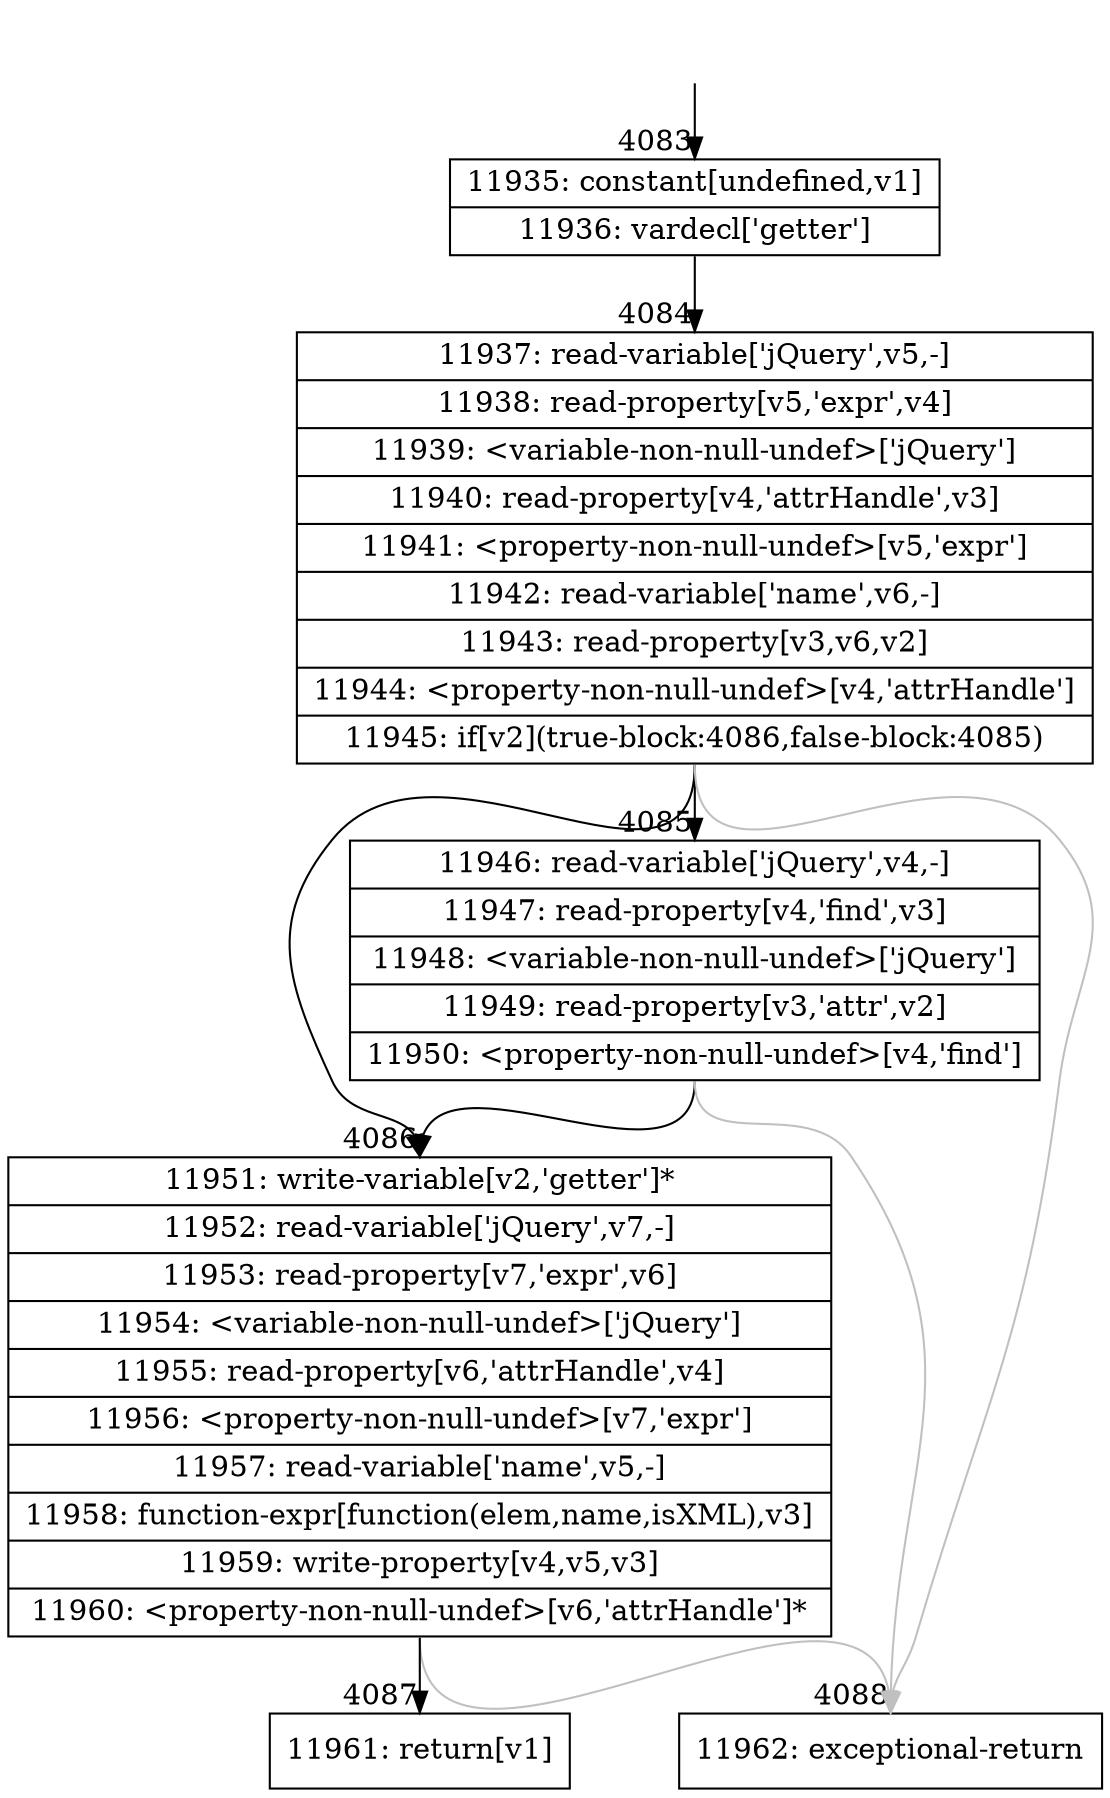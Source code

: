 digraph {
rankdir="TD"
BB_entry268[shape=none,label=""];
BB_entry268 -> BB4083 [tailport=s, headport=n, headlabel="    4083"]
BB4083 [shape=record label="{11935: constant[undefined,v1]|11936: vardecl['getter']}" ] 
BB4083 -> BB4084 [tailport=s, headport=n, headlabel="      4084"]
BB4084 [shape=record label="{11937: read-variable['jQuery',v5,-]|11938: read-property[v5,'expr',v4]|11939: \<variable-non-null-undef\>['jQuery']|11940: read-property[v4,'attrHandle',v3]|11941: \<property-non-null-undef\>[v5,'expr']|11942: read-variable['name',v6,-]|11943: read-property[v3,v6,v2]|11944: \<property-non-null-undef\>[v4,'attrHandle']|11945: if[v2](true-block:4086,false-block:4085)}" ] 
BB4084 -> BB4086 [tailport=s, headport=n, headlabel="      4086"]
BB4084 -> BB4085 [tailport=s, headport=n, headlabel="      4085"]
BB4084 -> BB4088 [tailport=s, headport=n, color=gray, headlabel="      4088"]
BB4085 [shape=record label="{11946: read-variable['jQuery',v4,-]|11947: read-property[v4,'find',v3]|11948: \<variable-non-null-undef\>['jQuery']|11949: read-property[v3,'attr',v2]|11950: \<property-non-null-undef\>[v4,'find']}" ] 
BB4085 -> BB4086 [tailport=s, headport=n]
BB4085 -> BB4088 [tailport=s, headport=n, color=gray]
BB4086 [shape=record label="{11951: write-variable[v2,'getter']*|11952: read-variable['jQuery',v7,-]|11953: read-property[v7,'expr',v6]|11954: \<variable-non-null-undef\>['jQuery']|11955: read-property[v6,'attrHandle',v4]|11956: \<property-non-null-undef\>[v7,'expr']|11957: read-variable['name',v5,-]|11958: function-expr[function(elem,name,isXML),v3]|11959: write-property[v4,v5,v3]|11960: \<property-non-null-undef\>[v6,'attrHandle']*}" ] 
BB4086 -> BB4087 [tailport=s, headport=n, headlabel="      4087"]
BB4086 -> BB4088 [tailport=s, headport=n, color=gray]
BB4087 [shape=record label="{11961: return[v1]}" ] 
BB4088 [shape=record label="{11962: exceptional-return}" ] 
}
